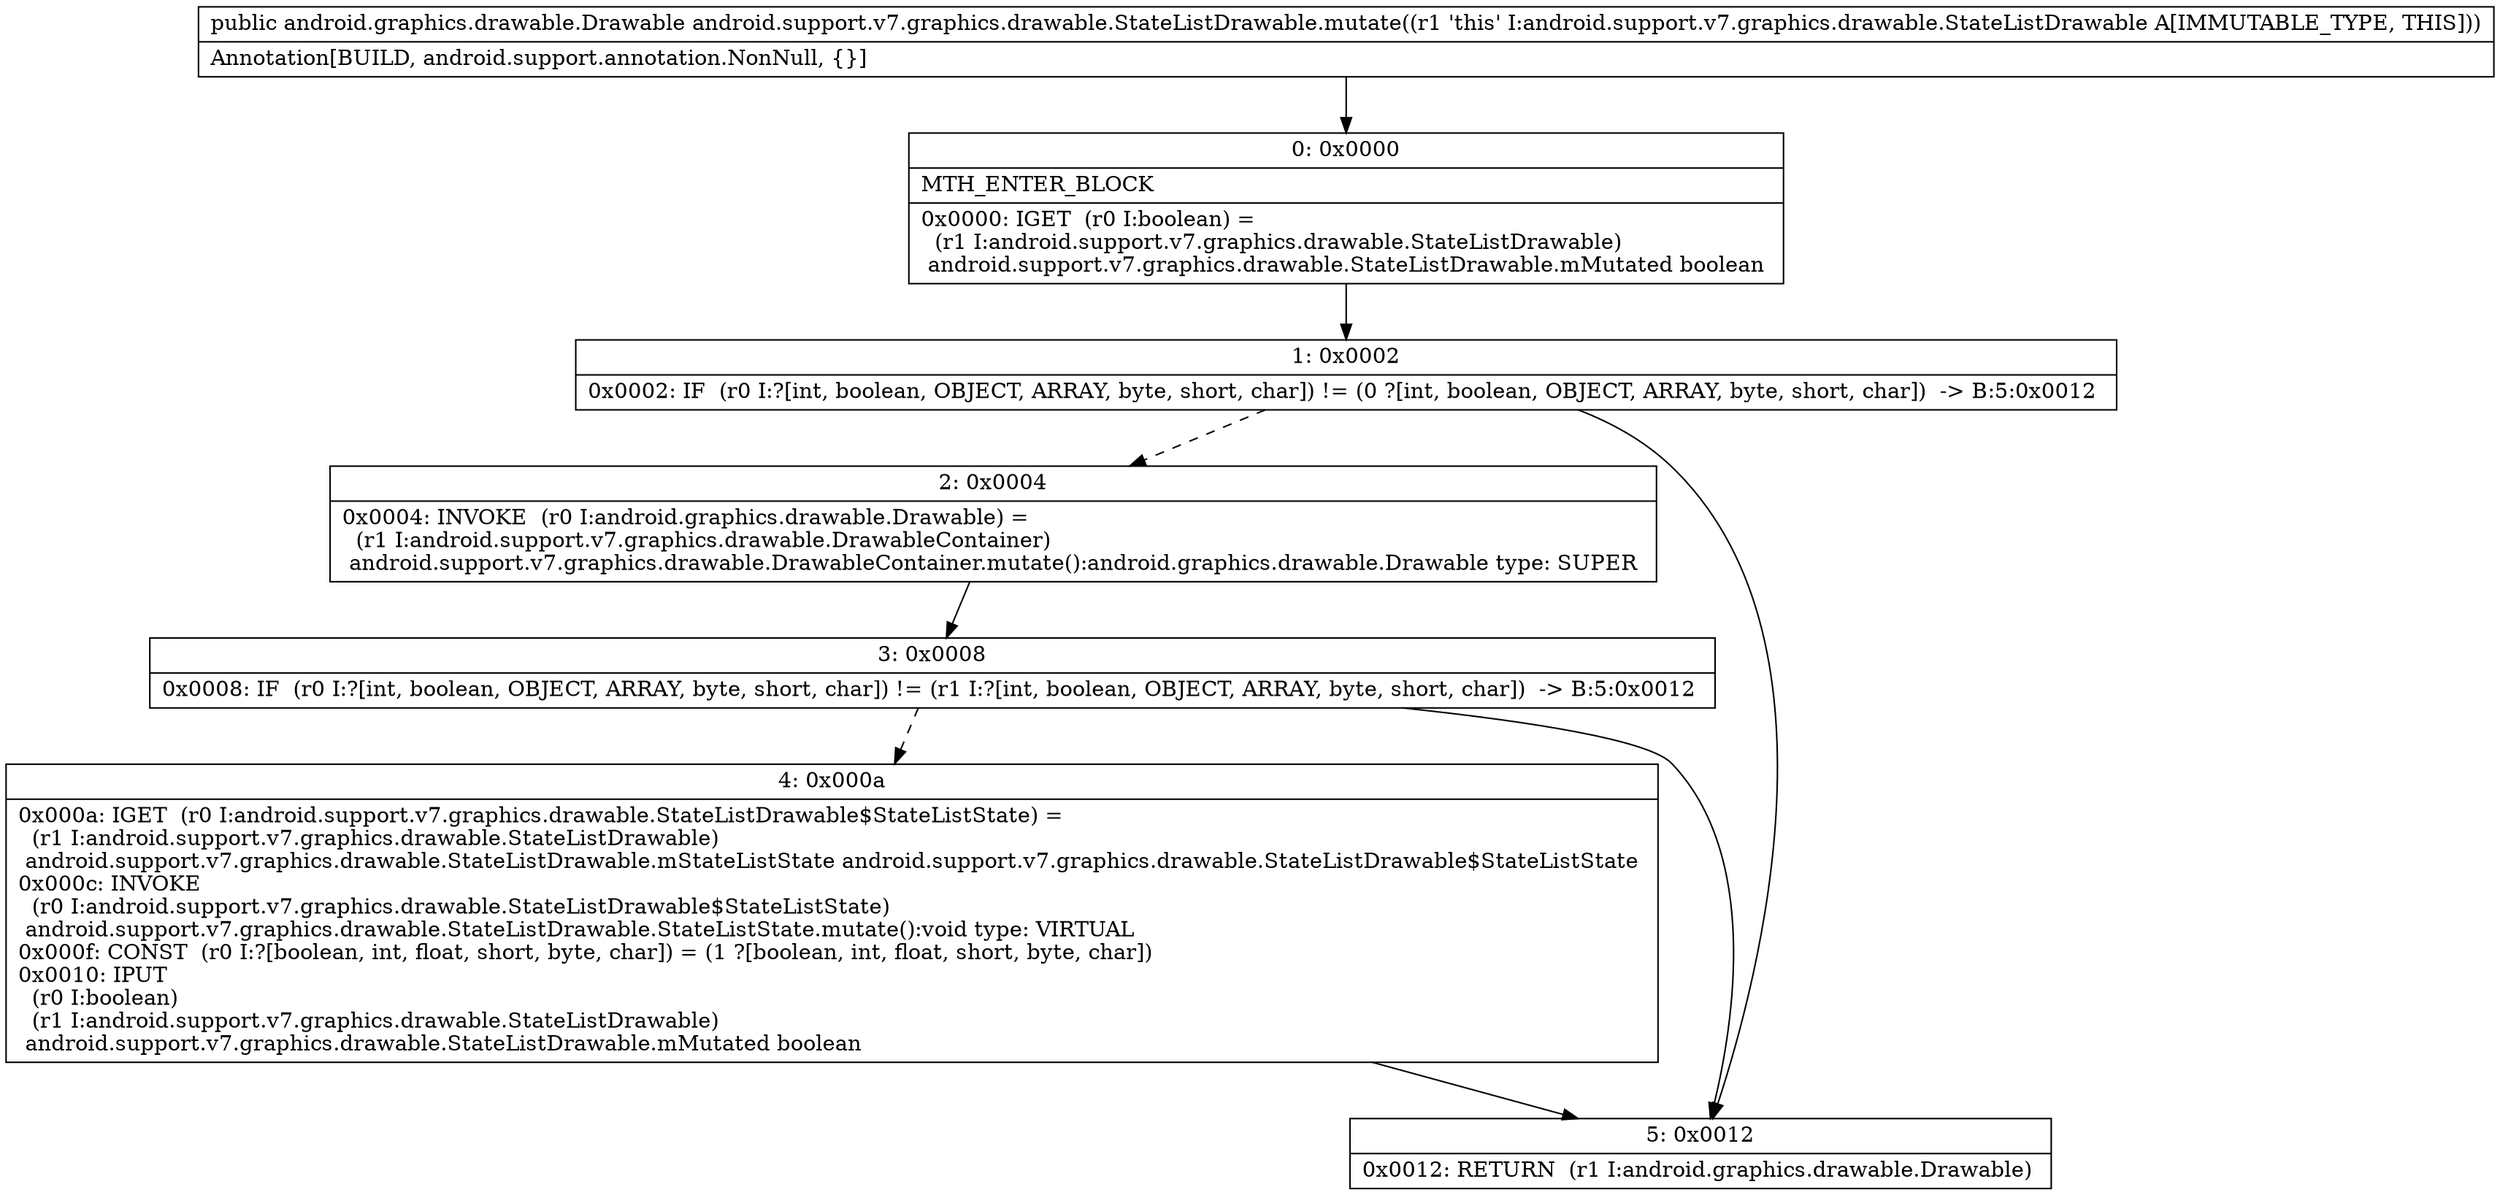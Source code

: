 digraph "CFG forandroid.support.v7.graphics.drawable.StateListDrawable.mutate()Landroid\/graphics\/drawable\/Drawable;" {
Node_0 [shape=record,label="{0\:\ 0x0000|MTH_ENTER_BLOCK\l|0x0000: IGET  (r0 I:boolean) = \l  (r1 I:android.support.v7.graphics.drawable.StateListDrawable)\l android.support.v7.graphics.drawable.StateListDrawable.mMutated boolean \l}"];
Node_1 [shape=record,label="{1\:\ 0x0002|0x0002: IF  (r0 I:?[int, boolean, OBJECT, ARRAY, byte, short, char]) != (0 ?[int, boolean, OBJECT, ARRAY, byte, short, char])  \-\> B:5:0x0012 \l}"];
Node_2 [shape=record,label="{2\:\ 0x0004|0x0004: INVOKE  (r0 I:android.graphics.drawable.Drawable) = \l  (r1 I:android.support.v7.graphics.drawable.DrawableContainer)\l android.support.v7.graphics.drawable.DrawableContainer.mutate():android.graphics.drawable.Drawable type: SUPER \l}"];
Node_3 [shape=record,label="{3\:\ 0x0008|0x0008: IF  (r0 I:?[int, boolean, OBJECT, ARRAY, byte, short, char]) != (r1 I:?[int, boolean, OBJECT, ARRAY, byte, short, char])  \-\> B:5:0x0012 \l}"];
Node_4 [shape=record,label="{4\:\ 0x000a|0x000a: IGET  (r0 I:android.support.v7.graphics.drawable.StateListDrawable$StateListState) = \l  (r1 I:android.support.v7.graphics.drawable.StateListDrawable)\l android.support.v7.graphics.drawable.StateListDrawable.mStateListState android.support.v7.graphics.drawable.StateListDrawable$StateListState \l0x000c: INVOKE  \l  (r0 I:android.support.v7.graphics.drawable.StateListDrawable$StateListState)\l android.support.v7.graphics.drawable.StateListDrawable.StateListState.mutate():void type: VIRTUAL \l0x000f: CONST  (r0 I:?[boolean, int, float, short, byte, char]) = (1 ?[boolean, int, float, short, byte, char]) \l0x0010: IPUT  \l  (r0 I:boolean)\l  (r1 I:android.support.v7.graphics.drawable.StateListDrawable)\l android.support.v7.graphics.drawable.StateListDrawable.mMutated boolean \l}"];
Node_5 [shape=record,label="{5\:\ 0x0012|0x0012: RETURN  (r1 I:android.graphics.drawable.Drawable) \l}"];
MethodNode[shape=record,label="{public android.graphics.drawable.Drawable android.support.v7.graphics.drawable.StateListDrawable.mutate((r1 'this' I:android.support.v7.graphics.drawable.StateListDrawable A[IMMUTABLE_TYPE, THIS]))  | Annotation[BUILD, android.support.annotation.NonNull, \{\}]\l}"];
MethodNode -> Node_0;
Node_0 -> Node_1;
Node_1 -> Node_2[style=dashed];
Node_1 -> Node_5;
Node_2 -> Node_3;
Node_3 -> Node_4[style=dashed];
Node_3 -> Node_5;
Node_4 -> Node_5;
}

